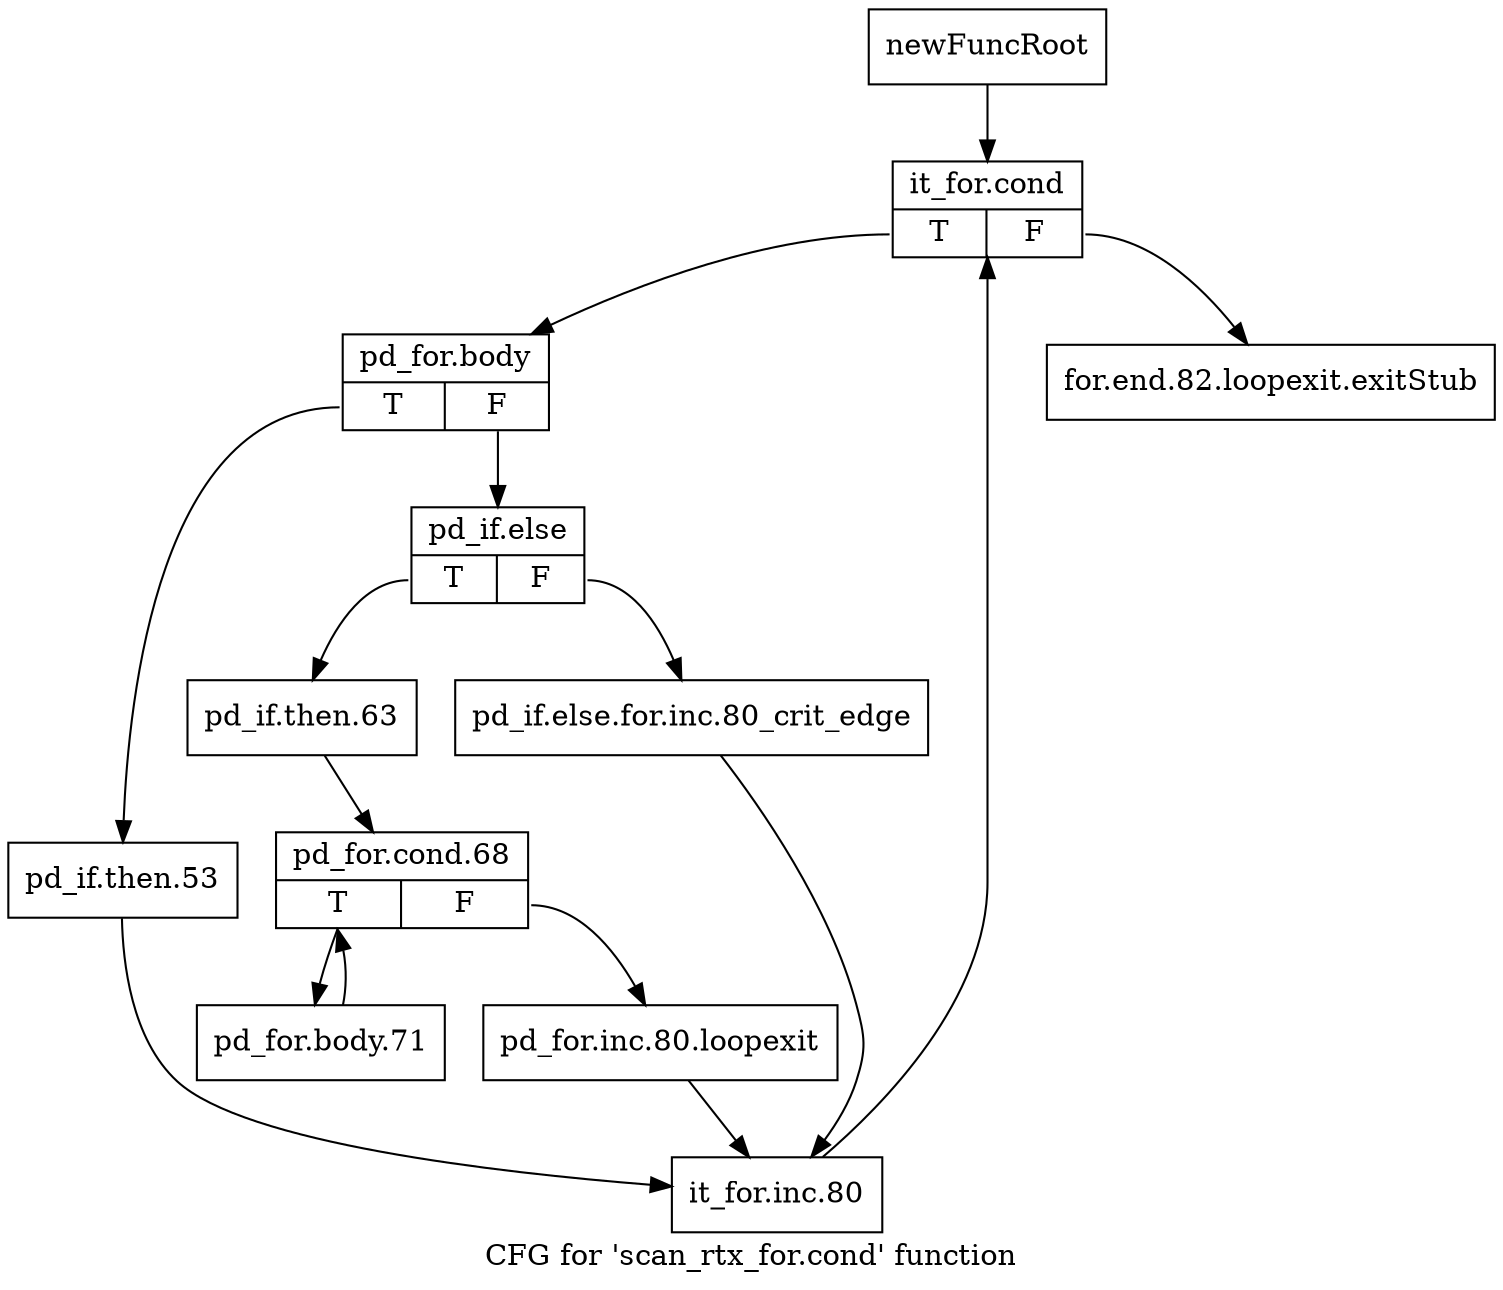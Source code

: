 digraph "CFG for 'scan_rtx_for.cond' function" {
	label="CFG for 'scan_rtx_for.cond' function";

	Node0xbb406f0 [shape=record,label="{newFuncRoot}"];
	Node0xbb406f0 -> Node0xbb40790;
	Node0xbb40740 [shape=record,label="{for.end.82.loopexit.exitStub}"];
	Node0xbb40790 [shape=record,label="{it_for.cond|{<s0>T|<s1>F}}"];
	Node0xbb40790:s0 -> Node0xbb407e0;
	Node0xbb40790:s1 -> Node0xbb40740;
	Node0xbb407e0 [shape=record,label="{pd_for.body|{<s0>T|<s1>F}}"];
	Node0xbb407e0:s0 -> Node0xbb40a10;
	Node0xbb407e0:s1 -> Node0xbb40830;
	Node0xbb40830 [shape=record,label="{pd_if.else|{<s0>T|<s1>F}}"];
	Node0xbb40830:s0 -> Node0xbb408d0;
	Node0xbb40830:s1 -> Node0xbb40880;
	Node0xbb40880 [shape=record,label="{pd_if.else.for.inc.80_crit_edge}"];
	Node0xbb40880 -> Node0xbb40a60;
	Node0xbb408d0 [shape=record,label="{pd_if.then.63}"];
	Node0xbb408d0 -> Node0xbb40920;
	Node0xbb40920 [shape=record,label="{pd_for.cond.68|{<s0>T|<s1>F}}"];
	Node0xbb40920:s0 -> Node0xbb409c0;
	Node0xbb40920:s1 -> Node0xbb40970;
	Node0xbb40970 [shape=record,label="{pd_for.inc.80.loopexit}"];
	Node0xbb40970 -> Node0xbb40a60;
	Node0xbb409c0 [shape=record,label="{pd_for.body.71}"];
	Node0xbb409c0 -> Node0xbb40920;
	Node0xbb40a10 [shape=record,label="{pd_if.then.53}"];
	Node0xbb40a10 -> Node0xbb40a60;
	Node0xbb40a60 [shape=record,label="{it_for.inc.80}"];
	Node0xbb40a60 -> Node0xbb40790;
}
